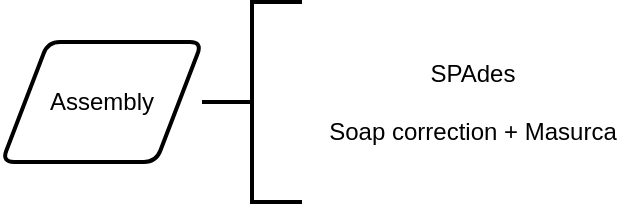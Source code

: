 <mxfile version="22.1.4" type="github">
  <diagram id="C5RBs43oDa-KdzZeNtuy" name="Page-1">
    <mxGraphModel dx="1194" dy="560" grid="1" gridSize="10" guides="1" tooltips="1" connect="1" arrows="1" fold="1" page="1" pageScale="1" pageWidth="827" pageHeight="1169" math="0" shadow="0">
      <root>
        <mxCell id="WIyWlLk6GJQsqaUBKTNV-0" />
        <mxCell id="WIyWlLk6GJQsqaUBKTNV-1" parent="WIyWlLk6GJQsqaUBKTNV-0" />
        <mxCell id="aH96cFNIvQmzftlEokGr-0" value="Assembly" style="shape=parallelogram;html=1;strokeWidth=2;perimeter=parallelogramPerimeter;whiteSpace=wrap;rounded=1;arcSize=12;size=0.23;" vertex="1" parent="WIyWlLk6GJQsqaUBKTNV-1">
          <mxGeometry x="240" y="60" width="100" height="60" as="geometry" />
        </mxCell>
        <mxCell id="aH96cFNIvQmzftlEokGr-2" value="" style="strokeWidth=2;html=1;shape=mxgraph.flowchart.annotation_2;align=left;labelPosition=right;pointerEvents=1;" vertex="1" parent="WIyWlLk6GJQsqaUBKTNV-1">
          <mxGeometry x="340" y="40" width="50" height="100" as="geometry" />
        </mxCell>
        <mxCell id="aH96cFNIvQmzftlEokGr-3" value="SPAdes&lt;br&gt;&lt;br&gt;Soap correction + Masurca" style="text;html=1;align=center;verticalAlign=middle;resizable=0;points=[];autosize=1;strokeColor=none;fillColor=none;" vertex="1" parent="WIyWlLk6GJQsqaUBKTNV-1">
          <mxGeometry x="390" y="60" width="170" height="60" as="geometry" />
        </mxCell>
      </root>
    </mxGraphModel>
  </diagram>
</mxfile>
